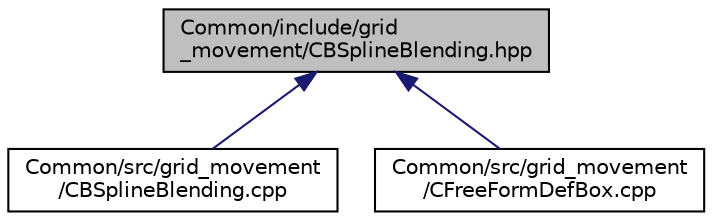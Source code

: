 digraph "Common/include/grid_movement/CBSplineBlending.hpp"
{
 // LATEX_PDF_SIZE
  edge [fontname="Helvetica",fontsize="10",labelfontname="Helvetica",labelfontsize="10"];
  node [fontname="Helvetica",fontsize="10",shape=record];
  Node1 [label="Common/include/grid\l_movement/CBSplineBlending.hpp",height=0.2,width=0.4,color="black", fillcolor="grey75", style="filled", fontcolor="black",tooltip="Headers of the CBSplineBlending class. Defines blending using uniform BSplines."];
  Node1 -> Node2 [dir="back",color="midnightblue",fontsize="10",style="solid",fontname="Helvetica"];
  Node2 [label="Common/src/grid_movement\l/CBSplineBlending.cpp",height=0.2,width=0.4,color="black", fillcolor="white", style="filled",URL="$CBSplineBlending_8cpp.html",tooltip="Subroutines for B-Spline blening for FFDs."];
  Node1 -> Node3 [dir="back",color="midnightblue",fontsize="10",style="solid",fontname="Helvetica"];
  Node3 [label="Common/src/grid_movement\l/CFreeFormDefBox.cpp",height=0.2,width=0.4,color="black", fillcolor="white", style="filled",URL="$CFreeFormDefBox_8cpp.html",tooltip="Subroutines for handling Free-Form Deformation Boxes."];
}
